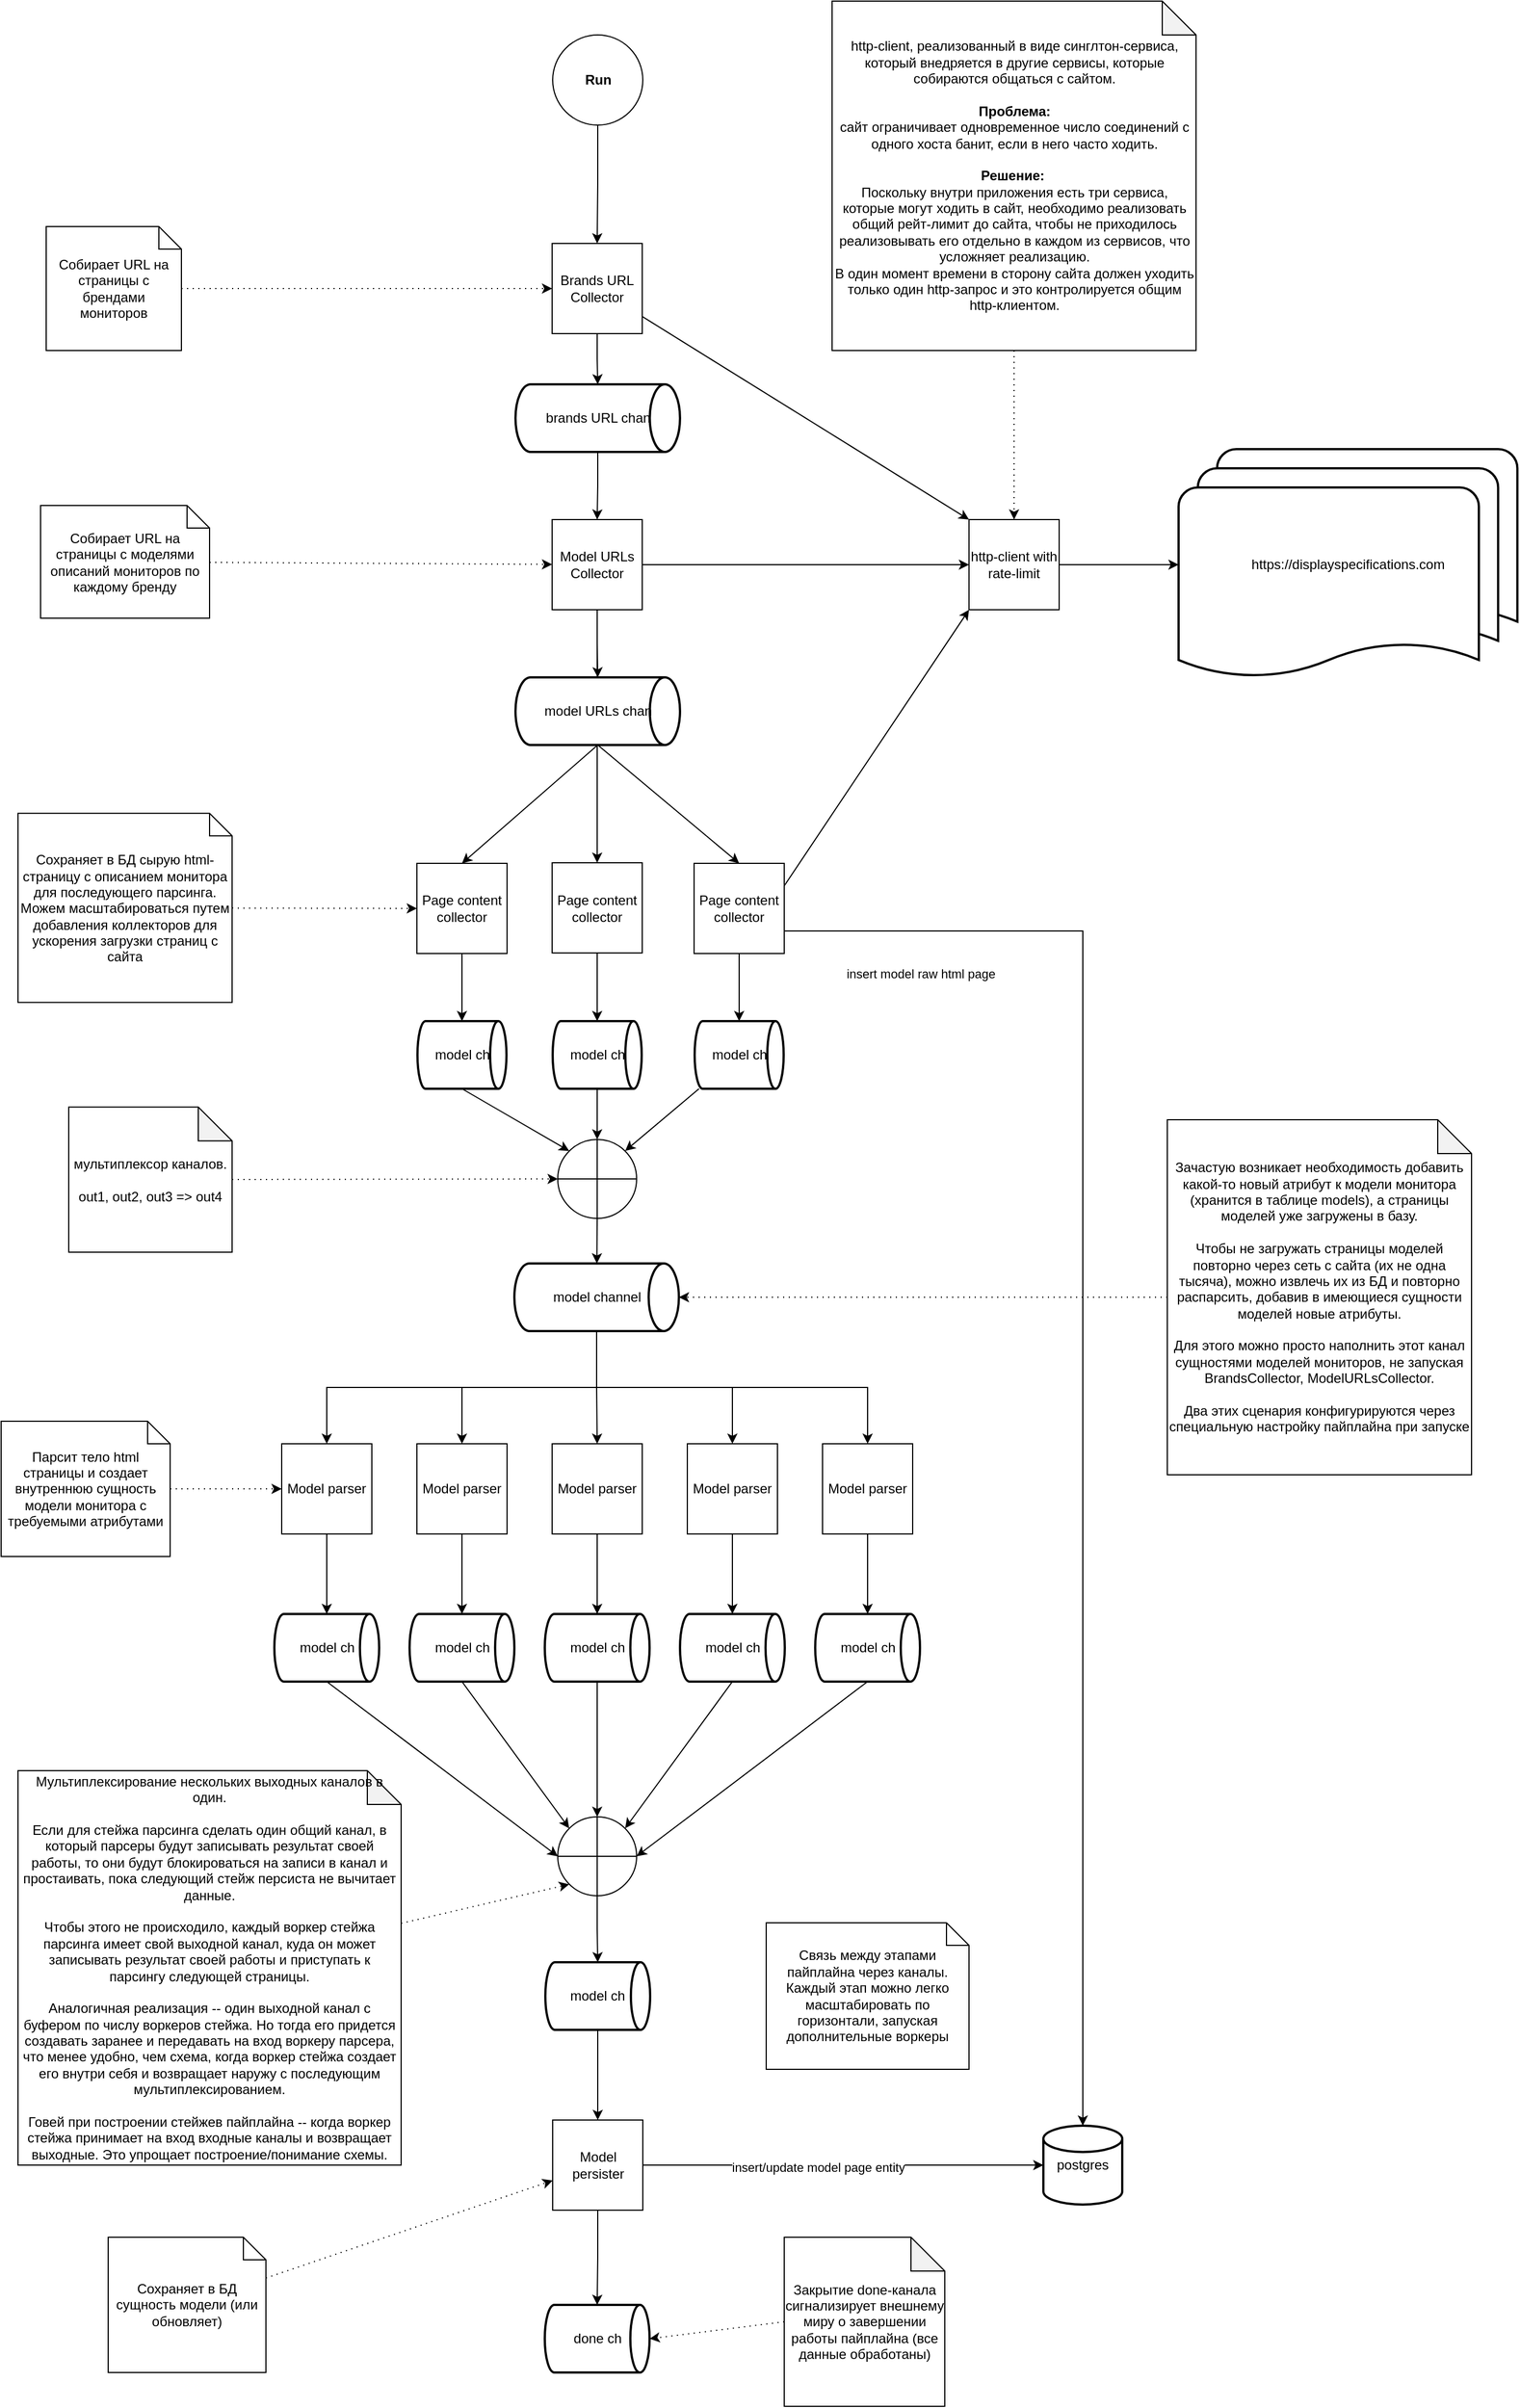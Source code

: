 <mxfile version="21.4.0" type="device">
  <diagram name="Страница 1" id="jV9yJ5Iw43YUvvW95kSO">
    <mxGraphModel dx="1412" dy="2196" grid="1" gridSize="10" guides="1" tooltips="1" connect="1" arrows="1" fold="1" page="1" pageScale="1" pageWidth="827" pageHeight="1169" math="0" shadow="0">
      <root>
        <mxCell id="0" />
        <mxCell id="1" parent="0" />
        <mxCell id="6m8CLDb69LJXBCj5FW6X-7" style="edgeStyle=orthogonalEdgeStyle;rounded=0;orthogonalLoop=1;jettySize=auto;html=1;exitX=0.5;exitY=1;exitDx=0;exitDy=0;entryX=0.5;entryY=0;entryDx=0;entryDy=0;entryPerimeter=0;" parent="1" source="Q8z2hUsK44NVa-dtH0da-1" target="6m8CLDb69LJXBCj5FW6X-6" edge="1">
          <mxGeometry relative="1" as="geometry" />
        </mxCell>
        <mxCell id="6m8CLDb69LJXBCj5FW6X-13" style="rounded=0;orthogonalLoop=1;jettySize=auto;html=1;entryX=0;entryY=0;entryDx=0;entryDy=0;" parent="1" source="Q8z2hUsK44NVa-dtH0da-1" target="6m8CLDb69LJXBCj5FW6X-10" edge="1">
          <mxGeometry relative="1" as="geometry" />
        </mxCell>
        <mxCell id="Q8z2hUsK44NVa-dtH0da-1" value="Brands URL Collector" style="whiteSpace=wrap;html=1;aspect=fixed;" parent="1" vertex="1">
          <mxGeometry x="494" y="-135" width="80" height="80" as="geometry" />
        </mxCell>
        <mxCell id="Q8z2hUsK44NVa-dtH0da-12" style="rounded=0;orthogonalLoop=1;jettySize=auto;html=1;exitX=0.5;exitY=1;exitDx=0;exitDy=0;entryX=0.5;entryY=0;entryDx=0;entryDy=0;" parent="1" source="Q8z2hUsK44NVa-dtH0da-2" target="Q8z2hUsK44NVa-dtH0da-3" edge="1">
          <mxGeometry relative="1" as="geometry" />
        </mxCell>
        <mxCell id="Q8z2hUsK44NVa-dtH0da-55" style="rounded=0;orthogonalLoop=1;jettySize=auto;html=1;exitX=0.5;exitY=1;exitDx=0;exitDy=0;entryX=0.5;entryY=0;entryDx=0;entryDy=0;exitPerimeter=0;" parent="1" source="6m8CLDb69LJXBCj5FW6X-4" target="Q8z2hUsK44NVa-dtH0da-52" edge="1">
          <mxGeometry relative="1" as="geometry" />
        </mxCell>
        <mxCell id="Q8z2hUsK44NVa-dtH0da-56" style="rounded=0;orthogonalLoop=1;jettySize=auto;html=1;exitX=0.5;exitY=1;exitDx=0;exitDy=0;entryX=0.5;entryY=0;entryDx=0;entryDy=0;" parent="1" source="6m8CLDb69LJXBCj5FW6X-4" target="Q8z2hUsK44NVa-dtH0da-53" edge="1">
          <mxGeometry relative="1" as="geometry" />
        </mxCell>
        <mxCell id="6m8CLDb69LJXBCj5FW6X-14" style="edgeStyle=orthogonalEdgeStyle;rounded=0;orthogonalLoop=1;jettySize=auto;html=1;entryX=0;entryY=0.5;entryDx=0;entryDy=0;" parent="1" source="Q8z2hUsK44NVa-dtH0da-2" target="6m8CLDb69LJXBCj5FW6X-10" edge="1">
          <mxGeometry relative="1" as="geometry" />
        </mxCell>
        <mxCell id="Q8z2hUsK44NVa-dtH0da-2" value="Model URLs Collector" style="whiteSpace=wrap;html=1;aspect=fixed;" parent="1" vertex="1">
          <mxGeometry x="494" y="110" width="80" height="80" as="geometry" />
        </mxCell>
        <mxCell id="Q8z2hUsK44NVa-dtH0da-41" style="edgeStyle=orthogonalEdgeStyle;rounded=0;orthogonalLoop=1;jettySize=auto;html=1;exitX=1;exitY=0.75;exitDx=0;exitDy=0;entryX=0.5;entryY=0;entryDx=0;entryDy=0;entryPerimeter=0;" parent="1" source="Q8z2hUsK44NVa-dtH0da-53" target="Q8z2hUsK44NVa-dtH0da-39" edge="1">
          <mxGeometry relative="1" as="geometry" />
        </mxCell>
        <mxCell id="Q8z2hUsK44NVa-dtH0da-44" value="insert model raw html page" style="edgeLabel;html=1;align=center;verticalAlign=middle;resizable=0;points=[];" parent="Q8z2hUsK44NVa-dtH0da-41" vertex="1" connectable="0">
          <mxGeometry x="-0.499" y="1" relative="1" as="geometry">
            <mxPoint x="-145" y="-29" as="offset" />
          </mxGeometry>
        </mxCell>
        <mxCell id="jEqP6USDweVefn3_BQk9-12" style="edgeStyle=orthogonalEdgeStyle;rounded=0;orthogonalLoop=1;jettySize=auto;html=1;exitX=0.5;exitY=1;exitDx=0;exitDy=0;" edge="1" parent="1" source="Q8z2hUsK44NVa-dtH0da-3" target="jEqP6USDweVefn3_BQk9-2">
          <mxGeometry relative="1" as="geometry" />
        </mxCell>
        <mxCell id="Q8z2hUsK44NVa-dtH0da-3" value="Page content collector" style="whiteSpace=wrap;html=1;aspect=fixed;" parent="1" vertex="1">
          <mxGeometry x="494" y="414.5" width="80" height="80" as="geometry" />
        </mxCell>
        <mxCell id="Q8z2hUsK44NVa-dtH0da-84" style="edgeStyle=orthogonalEdgeStyle;rounded=0;orthogonalLoop=1;jettySize=auto;html=1;exitX=0.5;exitY=1;exitDx=0;exitDy=0;entryX=0.5;entryY=0;entryDx=0;entryDy=0;entryPerimeter=0;" parent="1" source="Q8z2hUsK44NVa-dtH0da-4" target="Q8z2hUsK44NVa-dtH0da-68" edge="1">
          <mxGeometry relative="1" as="geometry" />
        </mxCell>
        <mxCell id="Q8z2hUsK44NVa-dtH0da-4" value="Model parser" style="whiteSpace=wrap;html=1;aspect=fixed;" parent="1" vertex="1">
          <mxGeometry x="254" y="930" width="80" height="80" as="geometry" />
        </mxCell>
        <mxCell id="Q8z2hUsK44NVa-dtH0da-85" style="edgeStyle=orthogonalEdgeStyle;rounded=0;orthogonalLoop=1;jettySize=auto;html=1;exitX=0.5;exitY=1;exitDx=0;exitDy=0;entryX=0.5;entryY=0;entryDx=0;entryDy=0;entryPerimeter=0;" parent="1" source="Q8z2hUsK44NVa-dtH0da-5" target="Q8z2hUsK44NVa-dtH0da-70" edge="1">
          <mxGeometry relative="1" as="geometry" />
        </mxCell>
        <mxCell id="Q8z2hUsK44NVa-dtH0da-5" value="Model parser" style="whiteSpace=wrap;html=1;aspect=fixed;" parent="1" vertex="1">
          <mxGeometry x="374" y="930" width="80" height="80" as="geometry" />
        </mxCell>
        <mxCell id="Q8z2hUsK44NVa-dtH0da-86" style="edgeStyle=orthogonalEdgeStyle;rounded=0;orthogonalLoop=1;jettySize=auto;html=1;exitX=0.5;exitY=1;exitDx=0;exitDy=0;entryX=0.5;entryY=0;entryDx=0;entryDy=0;entryPerimeter=0;" parent="1" source="Q8z2hUsK44NVa-dtH0da-6" target="Q8z2hUsK44NVa-dtH0da-71" edge="1">
          <mxGeometry relative="1" as="geometry" />
        </mxCell>
        <mxCell id="Q8z2hUsK44NVa-dtH0da-6" value="Model parser" style="whiteSpace=wrap;html=1;aspect=fixed;" parent="1" vertex="1">
          <mxGeometry x="494" y="930" width="80" height="80" as="geometry" />
        </mxCell>
        <mxCell id="Q8z2hUsK44NVa-dtH0da-87" style="edgeStyle=orthogonalEdgeStyle;rounded=0;orthogonalLoop=1;jettySize=auto;html=1;exitX=0.5;exitY=1;exitDx=0;exitDy=0;entryX=0.5;entryY=0;entryDx=0;entryDy=0;entryPerimeter=0;" parent="1" source="Q8z2hUsK44NVa-dtH0da-7" target="Q8z2hUsK44NVa-dtH0da-72" edge="1">
          <mxGeometry relative="1" as="geometry" />
        </mxCell>
        <mxCell id="Q8z2hUsK44NVa-dtH0da-7" value="Model parser" style="whiteSpace=wrap;html=1;aspect=fixed;" parent="1" vertex="1">
          <mxGeometry x="614" y="930" width="80" height="80" as="geometry" />
        </mxCell>
        <mxCell id="Q8z2hUsK44NVa-dtH0da-88" style="edgeStyle=orthogonalEdgeStyle;rounded=0;orthogonalLoop=1;jettySize=auto;html=1;exitX=0.5;exitY=1;exitDx=0;exitDy=0;entryX=0.5;entryY=0;entryDx=0;entryDy=0;entryPerimeter=0;" parent="1" source="Q8z2hUsK44NVa-dtH0da-8" target="Q8z2hUsK44NVa-dtH0da-73" edge="1">
          <mxGeometry relative="1" as="geometry" />
        </mxCell>
        <mxCell id="Q8z2hUsK44NVa-dtH0da-8" value="Model parser" style="whiteSpace=wrap;html=1;aspect=fixed;" parent="1" vertex="1">
          <mxGeometry x="734" y="930" width="80" height="80" as="geometry" />
        </mxCell>
        <mxCell id="Q8z2hUsK44NVa-dtH0da-40" style="edgeStyle=orthogonalEdgeStyle;rounded=0;orthogonalLoop=1;jettySize=auto;html=1;exitX=1;exitY=0.5;exitDx=0;exitDy=0;" parent="1" source="Q8z2hUsK44NVa-dtH0da-9" target="Q8z2hUsK44NVa-dtH0da-39" edge="1">
          <mxGeometry relative="1" as="geometry" />
        </mxCell>
        <mxCell id="Q8z2hUsK44NVa-dtH0da-42" value="insert/update model page entity" style="edgeLabel;html=1;align=center;verticalAlign=middle;resizable=0;points=[];" parent="Q8z2hUsK44NVa-dtH0da-40" vertex="1" connectable="0">
          <mxGeometry x="-0.129" y="-2" relative="1" as="geometry">
            <mxPoint as="offset" />
          </mxGeometry>
        </mxCell>
        <mxCell id="moRboGbSg9CiqHO73stz-2" style="edgeStyle=orthogonalEdgeStyle;rounded=0;orthogonalLoop=1;jettySize=auto;html=1;exitX=0.5;exitY=1;exitDx=0;exitDy=0;entryX=0.5;entryY=0;entryDx=0;entryDy=0;entryPerimeter=0;" parent="1" source="Q8z2hUsK44NVa-dtH0da-9" target="moRboGbSg9CiqHO73stz-1" edge="1">
          <mxGeometry relative="1" as="geometry" />
        </mxCell>
        <mxCell id="Q8z2hUsK44NVa-dtH0da-9" value="Model persister" style="whiteSpace=wrap;html=1;aspect=fixed;" parent="1" vertex="1">
          <mxGeometry x="494.5" y="1530" width="80" height="80" as="geometry" />
        </mxCell>
        <mxCell id="Q8z2hUsK44NVa-dtH0da-27" style="rounded=0;orthogonalLoop=1;jettySize=auto;html=1;dashed=1;dashPattern=1 4;" parent="1" source="Q8z2hUsK44NVa-dtH0da-26" target="Q8z2hUsK44NVa-dtH0da-1" edge="1">
          <mxGeometry relative="1" as="geometry" />
        </mxCell>
        <mxCell id="Q8z2hUsK44NVa-dtH0da-26" value="Собирает URL на страницы с брендами мониторов" style="shape=note;size=20;whiteSpace=wrap;html=1;" parent="1" vertex="1">
          <mxGeometry x="45" y="-150" width="120" height="110" as="geometry" />
        </mxCell>
        <mxCell id="Q8z2hUsK44NVa-dtH0da-29" style="rounded=0;orthogonalLoop=1;jettySize=auto;html=1;dashed=1;dashPattern=1 4;" parent="1" source="Q8z2hUsK44NVa-dtH0da-28" target="Q8z2hUsK44NVa-dtH0da-2" edge="1">
          <mxGeometry relative="1" as="geometry" />
        </mxCell>
        <mxCell id="Q8z2hUsK44NVa-dtH0da-28" value="Собирает URL на страницы с моделями описаний мониторов по каждому бренду" style="shape=note;size=20;whiteSpace=wrap;html=1;" parent="1" vertex="1">
          <mxGeometry x="40" y="97.5" width="150" height="100" as="geometry" />
        </mxCell>
        <mxCell id="Q8z2hUsK44NVa-dtH0da-31" style="rounded=0;orthogonalLoop=1;jettySize=auto;html=1;dashed=1;dashPattern=1 4;entryX=0;entryY=0.5;entryDx=0;entryDy=0;" parent="1" source="Q8z2hUsK44NVa-dtH0da-30" target="Q8z2hUsK44NVa-dtH0da-52" edge="1">
          <mxGeometry relative="1" as="geometry">
            <mxPoint x="360" y="630" as="targetPoint" />
          </mxGeometry>
        </mxCell>
        <mxCell id="Q8z2hUsK44NVa-dtH0da-30" value="Сохраняет в БД сырую html-страницу с описанием монитора для последующего парсинга.&lt;br&gt;Можем масштабироваться путем добавления коллекторов для ускорения загрузки страниц с сайта" style="shape=note;size=20;whiteSpace=wrap;html=1;" parent="1" vertex="1">
          <mxGeometry x="20" y="370.63" width="190" height="167.75" as="geometry" />
        </mxCell>
        <mxCell id="Q8z2hUsK44NVa-dtH0da-34" style="edgeStyle=orthogonalEdgeStyle;rounded=0;orthogonalLoop=1;jettySize=auto;html=1;entryX=0;entryY=0.5;entryDx=0;entryDy=0;dashed=1;dashPattern=1 4;" parent="1" source="Q8z2hUsK44NVa-dtH0da-32" target="Q8z2hUsK44NVa-dtH0da-4" edge="1">
          <mxGeometry relative="1" as="geometry" />
        </mxCell>
        <mxCell id="Q8z2hUsK44NVa-dtH0da-32" value="Парсит тело html страницы и создает внутреннюю сущность модели монитора с требуемыми атрибутами" style="shape=note;size=20;whiteSpace=wrap;html=1;" parent="1" vertex="1">
          <mxGeometry x="5" y="910" width="150" height="120" as="geometry" />
        </mxCell>
        <mxCell id="Q8z2hUsK44NVa-dtH0da-93" style="rounded=0;orthogonalLoop=1;jettySize=auto;html=1;dashed=1;dashPattern=1 4;" parent="1" source="Q8z2hUsK44NVa-dtH0da-35" target="Q8z2hUsK44NVa-dtH0da-9" edge="1">
          <mxGeometry relative="1" as="geometry" />
        </mxCell>
        <mxCell id="Q8z2hUsK44NVa-dtH0da-35" value="Сохраняет в БД сущность модели (или обновляет)" style="shape=note;size=20;whiteSpace=wrap;html=1;" parent="1" vertex="1">
          <mxGeometry x="100" y="1634" width="140" height="120" as="geometry" />
        </mxCell>
        <mxCell id="Q8z2hUsK44NVa-dtH0da-37" value="Связь между этапами пайплайна через каналы. Каждый этап можно легко масштабировать по горизонтали, запуская дополнительные воркеры" style="shape=note;size=20;whiteSpace=wrap;html=1;" parent="1" vertex="1">
          <mxGeometry x="684" y="1355" width="180" height="130" as="geometry" />
        </mxCell>
        <mxCell id="Q8z2hUsK44NVa-dtH0da-39" value="postgres" style="strokeWidth=2;html=1;shape=mxgraph.flowchart.database;whiteSpace=wrap;" parent="1" vertex="1">
          <mxGeometry x="930" y="1535" width="70" height="70" as="geometry" />
        </mxCell>
        <mxCell id="jEqP6USDweVefn3_BQk9-11" style="edgeStyle=orthogonalEdgeStyle;rounded=0;orthogonalLoop=1;jettySize=auto;html=1;exitX=0.5;exitY=1;exitDx=0;exitDy=0;entryX=0.5;entryY=0;entryDx=0;entryDy=0;entryPerimeter=0;" edge="1" parent="1" source="Q8z2hUsK44NVa-dtH0da-52" target="jEqP6USDweVefn3_BQk9-1">
          <mxGeometry relative="1" as="geometry" />
        </mxCell>
        <mxCell id="Q8z2hUsK44NVa-dtH0da-52" value="Page content collector" style="whiteSpace=wrap;html=1;aspect=fixed;" parent="1" vertex="1">
          <mxGeometry x="374" y="415" width="80" height="80" as="geometry" />
        </mxCell>
        <mxCell id="6m8CLDb69LJXBCj5FW6X-15" style="rounded=0;orthogonalLoop=1;jettySize=auto;html=1;exitX=1;exitY=0.25;exitDx=0;exitDy=0;entryX=0;entryY=1;entryDx=0;entryDy=0;" parent="1" source="Q8z2hUsK44NVa-dtH0da-53" target="6m8CLDb69LJXBCj5FW6X-10" edge="1">
          <mxGeometry relative="1" as="geometry" />
        </mxCell>
        <mxCell id="jEqP6USDweVefn3_BQk9-13" style="edgeStyle=orthogonalEdgeStyle;rounded=0;orthogonalLoop=1;jettySize=auto;html=1;exitX=0.5;exitY=1;exitDx=0;exitDy=0;entryX=0.5;entryY=0;entryDx=0;entryDy=0;entryPerimeter=0;" edge="1" parent="1" source="Q8z2hUsK44NVa-dtH0da-53" target="jEqP6USDweVefn3_BQk9-3">
          <mxGeometry relative="1" as="geometry" />
        </mxCell>
        <mxCell id="Q8z2hUsK44NVa-dtH0da-53" value="Page content collector" style="whiteSpace=wrap;html=1;aspect=fixed;" parent="1" vertex="1">
          <mxGeometry x="620" y="415" width="80" height="80" as="geometry" />
        </mxCell>
        <mxCell id="Q8z2hUsK44NVa-dtH0da-62" style="edgeStyle=orthogonalEdgeStyle;rounded=0;orthogonalLoop=1;jettySize=auto;html=1;exitX=0.5;exitY=1;exitDx=0;exitDy=0;exitPerimeter=0;entryX=0.5;entryY=0;entryDx=0;entryDy=0;" parent="1" source="Q8z2hUsK44NVa-dtH0da-61" target="Q8z2hUsK44NVa-dtH0da-4" edge="1">
          <mxGeometry relative="1" as="geometry" />
        </mxCell>
        <mxCell id="Q8z2hUsK44NVa-dtH0da-63" style="edgeStyle=orthogonalEdgeStyle;rounded=0;orthogonalLoop=1;jettySize=auto;html=1;exitX=0.5;exitY=1;exitDx=0;exitDy=0;exitPerimeter=0;entryX=0.5;entryY=0;entryDx=0;entryDy=0;" parent="1" source="Q8z2hUsK44NVa-dtH0da-61" target="Q8z2hUsK44NVa-dtH0da-5" edge="1">
          <mxGeometry relative="1" as="geometry" />
        </mxCell>
        <mxCell id="Q8z2hUsK44NVa-dtH0da-64" style="edgeStyle=orthogonalEdgeStyle;rounded=0;orthogonalLoop=1;jettySize=auto;html=1;exitX=0.5;exitY=1;exitDx=0;exitDy=0;exitPerimeter=0;" parent="1" source="Q8z2hUsK44NVa-dtH0da-61" target="Q8z2hUsK44NVa-dtH0da-6" edge="1">
          <mxGeometry relative="1" as="geometry" />
        </mxCell>
        <mxCell id="Q8z2hUsK44NVa-dtH0da-65" style="edgeStyle=orthogonalEdgeStyle;rounded=0;orthogonalLoop=1;jettySize=auto;html=1;exitX=0.5;exitY=1;exitDx=0;exitDy=0;exitPerimeter=0;entryX=0.5;entryY=0;entryDx=0;entryDy=0;" parent="1" source="Q8z2hUsK44NVa-dtH0da-61" target="Q8z2hUsK44NVa-dtH0da-7" edge="1">
          <mxGeometry relative="1" as="geometry" />
        </mxCell>
        <mxCell id="Q8z2hUsK44NVa-dtH0da-66" style="edgeStyle=orthogonalEdgeStyle;rounded=0;orthogonalLoop=1;jettySize=auto;html=1;exitX=0.5;exitY=1;exitDx=0;exitDy=0;exitPerimeter=0;" parent="1" source="Q8z2hUsK44NVa-dtH0da-61" target="Q8z2hUsK44NVa-dtH0da-8" edge="1">
          <mxGeometry relative="1" as="geometry" />
        </mxCell>
        <mxCell id="Q8z2hUsK44NVa-dtH0da-61" value="model channel" style="strokeWidth=2;html=1;shape=mxgraph.flowchart.direct_data;whiteSpace=wrap;" parent="1" vertex="1">
          <mxGeometry x="460.5" y="770" width="146" height="60" as="geometry" />
        </mxCell>
        <mxCell id="Q8z2hUsK44NVa-dtH0da-82" style="edgeStyle=orthogonalEdgeStyle;rounded=0;orthogonalLoop=1;jettySize=auto;html=1;exitX=0.5;exitY=1;exitDx=0;exitDy=0;exitPerimeter=0;entryX=0.5;entryY=0;entryDx=0;entryDy=0;entryPerimeter=0;" parent="1" source="Q8z2hUsK44NVa-dtH0da-67" target="Q8z2hUsK44NVa-dtH0da-80" edge="1">
          <mxGeometry relative="1" as="geometry" />
        </mxCell>
        <mxCell id="Q8z2hUsK44NVa-dtH0da-67" value="" style="verticalLabelPosition=bottom;verticalAlign=top;html=1;shape=mxgraph.flowchart.summing_function;" parent="1" vertex="1">
          <mxGeometry x="499" y="1261" width="70" height="70" as="geometry" />
        </mxCell>
        <mxCell id="Q8z2hUsK44NVa-dtH0da-74" style="rounded=0;orthogonalLoop=1;jettySize=auto;html=1;exitX=0.5;exitY=1;exitDx=0;exitDy=0;exitPerimeter=0;entryX=0;entryY=0.5;entryDx=0;entryDy=0;entryPerimeter=0;" parent="1" source="Q8z2hUsK44NVa-dtH0da-68" target="Q8z2hUsK44NVa-dtH0da-67" edge="1">
          <mxGeometry relative="1" as="geometry">
            <mxPoint x="534" y="1260" as="targetPoint" />
          </mxGeometry>
        </mxCell>
        <mxCell id="Q8z2hUsK44NVa-dtH0da-68" value="model ch" style="strokeWidth=2;html=1;shape=mxgraph.flowchart.direct_data;whiteSpace=wrap;" parent="1" vertex="1">
          <mxGeometry x="247.5" y="1081" width="93" height="60" as="geometry" />
        </mxCell>
        <mxCell id="Q8z2hUsK44NVa-dtH0da-83" style="rounded=0;orthogonalLoop=1;jettySize=auto;html=1;exitX=0.5;exitY=1;exitDx=0;exitDy=0;exitPerimeter=0;entryX=0.145;entryY=0.145;entryDx=0;entryDy=0;entryPerimeter=0;" parent="1" source="Q8z2hUsK44NVa-dtH0da-70" target="Q8z2hUsK44NVa-dtH0da-67" edge="1">
          <mxGeometry relative="1" as="geometry" />
        </mxCell>
        <mxCell id="Q8z2hUsK44NVa-dtH0da-70" value="model ch" style="strokeWidth=2;html=1;shape=mxgraph.flowchart.direct_data;whiteSpace=wrap;" parent="1" vertex="1">
          <mxGeometry x="367.5" y="1081" width="93" height="60" as="geometry" />
        </mxCell>
        <mxCell id="Q8z2hUsK44NVa-dtH0da-76" style="edgeStyle=orthogonalEdgeStyle;rounded=0;orthogonalLoop=1;jettySize=auto;html=1;exitX=0.5;exitY=1;exitDx=0;exitDy=0;exitPerimeter=0;entryX=0.5;entryY=0;entryDx=0;entryDy=0;entryPerimeter=0;" parent="1" source="Q8z2hUsK44NVa-dtH0da-71" target="Q8z2hUsK44NVa-dtH0da-67" edge="1">
          <mxGeometry relative="1" as="geometry" />
        </mxCell>
        <mxCell id="Q8z2hUsK44NVa-dtH0da-71" value="model ch" style="strokeWidth=2;html=1;shape=mxgraph.flowchart.direct_data;whiteSpace=wrap;" parent="1" vertex="1">
          <mxGeometry x="487.5" y="1081" width="93" height="60" as="geometry" />
        </mxCell>
        <mxCell id="Q8z2hUsK44NVa-dtH0da-77" style="rounded=0;orthogonalLoop=1;jettySize=auto;html=1;exitX=0.5;exitY=1;exitDx=0;exitDy=0;exitPerimeter=0;entryX=0.855;entryY=0.145;entryDx=0;entryDy=0;entryPerimeter=0;" parent="1" source="Q8z2hUsK44NVa-dtH0da-72" target="Q8z2hUsK44NVa-dtH0da-67" edge="1">
          <mxGeometry relative="1" as="geometry" />
        </mxCell>
        <mxCell id="Q8z2hUsK44NVa-dtH0da-72" value="model ch" style="strokeWidth=2;html=1;shape=mxgraph.flowchart.direct_data;whiteSpace=wrap;" parent="1" vertex="1">
          <mxGeometry x="607.5" y="1081" width="93" height="60" as="geometry" />
        </mxCell>
        <mxCell id="Q8z2hUsK44NVa-dtH0da-78" style="rounded=0;orthogonalLoop=1;jettySize=auto;html=1;exitX=0.5;exitY=1;exitDx=0;exitDy=0;exitPerimeter=0;entryX=1;entryY=0.5;entryDx=0;entryDy=0;entryPerimeter=0;" parent="1" source="Q8z2hUsK44NVa-dtH0da-73" target="Q8z2hUsK44NVa-dtH0da-67" edge="1">
          <mxGeometry relative="1" as="geometry" />
        </mxCell>
        <mxCell id="Q8z2hUsK44NVa-dtH0da-73" value="model ch" style="strokeWidth=2;html=1;shape=mxgraph.flowchart.direct_data;whiteSpace=wrap;" parent="1" vertex="1">
          <mxGeometry x="727.5" y="1081" width="93" height="60" as="geometry" />
        </mxCell>
        <mxCell id="Q8z2hUsK44NVa-dtH0da-81" style="edgeStyle=orthogonalEdgeStyle;rounded=0;orthogonalLoop=1;jettySize=auto;html=1;exitX=0.5;exitY=1;exitDx=0;exitDy=0;exitPerimeter=0;entryX=0.5;entryY=0;entryDx=0;entryDy=0;" parent="1" source="Q8z2hUsK44NVa-dtH0da-80" target="Q8z2hUsK44NVa-dtH0da-9" edge="1">
          <mxGeometry relative="1" as="geometry" />
        </mxCell>
        <mxCell id="Q8z2hUsK44NVa-dtH0da-80" value="model ch" style="strokeWidth=2;html=1;shape=mxgraph.flowchart.direct_data;whiteSpace=wrap;" parent="1" vertex="1">
          <mxGeometry x="488" y="1390" width="93" height="60" as="geometry" />
        </mxCell>
        <mxCell id="Q8z2hUsK44NVa-dtH0da-90" style="rounded=0;orthogonalLoop=1;jettySize=auto;html=1;entryX=0.145;entryY=0.855;entryDx=0;entryDy=0;entryPerimeter=0;dashed=1;dashPattern=1 4;" parent="1" source="Q8z2hUsK44NVa-dtH0da-89" target="Q8z2hUsK44NVa-dtH0da-67" edge="1">
          <mxGeometry relative="1" as="geometry" />
        </mxCell>
        <mxCell id="Q8z2hUsK44NVa-dtH0da-89" value="Мультиплексирование нескольких выходных каналов в один.&lt;br&gt;&lt;br&gt;Если для стейжа парсинга сделать один общий канал, в который парсеры будут записывать результат своей работы, то они будут блокироваться на записи в канал и простаивать, пока следующий стейж персиста не вычитает данные.&lt;br&gt;&lt;br&gt;Чтобы этого не происходило, каждый воркер стейжа парсинга имеет свой выходной канал, куда он может записывать результат своей работы и приступать к парсингу следующей страницы.&lt;br&gt;&lt;br&gt;Аналогичная реализация -- один выходной канал с буфером по числу воркеров стейжа. Но тогда его придется создавать заранее и передавать на вход воркеру парсера, что менее удобно, чем схема, когда воркер стейжа создает его внутри себя и возвращает наружу с последующим мультиплексированием.&lt;br&gt;&lt;br&gt;Говей при построении стейжев пайплайна -- когда воркер стейжа принимает на вход входные каналы и возвращает выходные. Это упрощает построение/понимание схемы." style="shape=note;whiteSpace=wrap;html=1;backgroundOutline=1;darkOpacity=0.05;" parent="1" vertex="1">
          <mxGeometry x="20" y="1220" width="340" height="350" as="geometry" />
        </mxCell>
        <mxCell id="Q8z2hUsK44NVa-dtH0da-98" value="https://displayspecifications.com" style="strokeWidth=2;html=1;shape=mxgraph.flowchart.multi-document;whiteSpace=wrap;" parent="1" vertex="1">
          <mxGeometry x="1050" y="47.5" width="300.67" height="205" as="geometry" />
        </mxCell>
        <mxCell id="6m8CLDb69LJXBCj5FW6X-5" value="" style="edgeStyle=orthogonalEdgeStyle;rounded=0;orthogonalLoop=1;jettySize=auto;html=1;exitX=0.5;exitY=1;exitDx=0;exitDy=0;" parent="1" source="Q8z2hUsK44NVa-dtH0da-2" target="6m8CLDb69LJXBCj5FW6X-4" edge="1">
          <mxGeometry relative="1" as="geometry">
            <mxPoint x="534" y="470" as="sourcePoint" />
            <mxPoint x="660" y="585" as="targetPoint" />
          </mxGeometry>
        </mxCell>
        <mxCell id="6m8CLDb69LJXBCj5FW6X-4" value="model URLs chan" style="strokeWidth=2;html=1;shape=mxgraph.flowchart.direct_data;whiteSpace=wrap;" parent="1" vertex="1">
          <mxGeometry x="461.5" y="250" width="146" height="60" as="geometry" />
        </mxCell>
        <mxCell id="6m8CLDb69LJXBCj5FW6X-8" style="edgeStyle=orthogonalEdgeStyle;rounded=0;orthogonalLoop=1;jettySize=auto;html=1;exitX=0.5;exitY=1;exitDx=0;exitDy=0;exitPerimeter=0;entryX=0.5;entryY=0;entryDx=0;entryDy=0;" parent="1" source="6m8CLDb69LJXBCj5FW6X-6" target="Q8z2hUsK44NVa-dtH0da-2" edge="1">
          <mxGeometry relative="1" as="geometry" />
        </mxCell>
        <mxCell id="6m8CLDb69LJXBCj5FW6X-6" value="brands URL chan" style="strokeWidth=2;html=1;shape=mxgraph.flowchart.direct_data;whiteSpace=wrap;" parent="1" vertex="1">
          <mxGeometry x="461.5" y="-10" width="146" height="60" as="geometry" />
        </mxCell>
        <mxCell id="6m8CLDb69LJXBCj5FW6X-12" style="edgeStyle=orthogonalEdgeStyle;rounded=0;orthogonalLoop=1;jettySize=auto;html=1;entryX=0;entryY=0.5;entryDx=0;entryDy=0;entryPerimeter=0;" parent="1" source="6m8CLDb69LJXBCj5FW6X-10" target="Q8z2hUsK44NVa-dtH0da-98" edge="1">
          <mxGeometry relative="1" as="geometry" />
        </mxCell>
        <mxCell id="6m8CLDb69LJXBCj5FW6X-10" value="http-client with rate-limit" style="whiteSpace=wrap;html=1;aspect=fixed;" parent="1" vertex="1">
          <mxGeometry x="864" y="110" width="80" height="80" as="geometry" />
        </mxCell>
        <mxCell id="6m8CLDb69LJXBCj5FW6X-17" style="edgeStyle=orthogonalEdgeStyle;rounded=0;orthogonalLoop=1;jettySize=auto;html=1;dashed=1;dashPattern=1 4;" parent="1" source="6m8CLDb69LJXBCj5FW6X-16" target="Q8z2hUsK44NVa-dtH0da-61" edge="1">
          <mxGeometry relative="1" as="geometry" />
        </mxCell>
        <mxCell id="6m8CLDb69LJXBCj5FW6X-16" value="Зачастую возникает необходимость добавить какой-то новый атрибут к модели монитора (хранится в таблице models), а страницы моделей уже загружены в базу.&lt;br&gt;&lt;br&gt;Чтобы не загружать страницы моделей повторно через сеть с сайта (их не одна тысяча), можно извлечь их из БД и повторно распарсить, добавив в имеющиеся сущности моделей новые атрибуты.&lt;br&gt;&lt;br&gt;Для этого можно просто наполнить этот канал сущностями моделей мониторов, не запуская BrandsCollector, ModelURLsCollector.&lt;br&gt;&lt;br&gt;Два этих сценария конфигурируются через специальную настройку пайплайна при запуске" style="shape=note;whiteSpace=wrap;html=1;backgroundOutline=1;darkOpacity=0.05;" parent="1" vertex="1">
          <mxGeometry x="1040" y="642.5" width="270" height="315" as="geometry" />
        </mxCell>
        <mxCell id="6m8CLDb69LJXBCj5FW6X-20" style="rounded=0;orthogonalLoop=1;jettySize=auto;html=1;dashed=1;dashPattern=1 4;" parent="1" source="6m8CLDb69LJXBCj5FW6X-19" target="6m8CLDb69LJXBCj5FW6X-10" edge="1">
          <mxGeometry relative="1" as="geometry" />
        </mxCell>
        <mxCell id="6m8CLDb69LJXBCj5FW6X-19" value="http-client, реализованный в виде синглтон-сервиса, который внедряется в другие сервисы, которые собираются общаться с сайтом.&lt;br&gt;&lt;br&gt;&lt;b&gt;Проблема:&lt;br&gt;&lt;/b&gt;сайт ограничивает одновременное число соединений с одного хоста банит, если в него часто ходить.&lt;br&gt;&lt;br&gt;&lt;b&gt;Решение:&amp;nbsp;&lt;br&gt;&lt;/b&gt;Поскольку внутри приложения есть три сервиса, которые могут ходить в сайт, необходимо реализовать общий рейт-лимит до сайта, чтобы не приходилось реализовывать его отдельно в каждом из сервисов, что усложняет реализацию.&lt;br&gt;В один момент времени в сторону сайта должен уходить только один http-запрос и это контролируется общим http-клиентом." style="shape=note;whiteSpace=wrap;html=1;backgroundOutline=1;darkOpacity=0.05;" parent="1" vertex="1">
          <mxGeometry x="742.5" y="-350" width="323" height="310" as="geometry" />
        </mxCell>
        <mxCell id="6m8CLDb69LJXBCj5FW6X-22" style="edgeStyle=orthogonalEdgeStyle;rounded=0;orthogonalLoop=1;jettySize=auto;html=1;" parent="1" source="6m8CLDb69LJXBCj5FW6X-21" target="Q8z2hUsK44NVa-dtH0da-1" edge="1">
          <mxGeometry relative="1" as="geometry" />
        </mxCell>
        <mxCell id="6m8CLDb69LJXBCj5FW6X-21" value="&lt;b&gt;Run&lt;/b&gt;" style="ellipse;whiteSpace=wrap;html=1;aspect=fixed;" parent="1" vertex="1">
          <mxGeometry x="494.5" y="-320" width="80" height="80" as="geometry" />
        </mxCell>
        <mxCell id="moRboGbSg9CiqHO73stz-1" value="done ch" style="strokeWidth=2;html=1;shape=mxgraph.flowchart.direct_data;whiteSpace=wrap;" parent="1" vertex="1">
          <mxGeometry x="487.5" y="1694" width="93" height="60" as="geometry" />
        </mxCell>
        <mxCell id="moRboGbSg9CiqHO73stz-5" style="rounded=0;orthogonalLoop=1;jettySize=auto;html=1;exitX=0;exitY=0.5;exitDx=0;exitDy=0;exitPerimeter=0;entryX=1;entryY=0.5;entryDx=0;entryDy=0;entryPerimeter=0;dashed=1;dashPattern=1 4;" parent="1" source="moRboGbSg9CiqHO73stz-3" target="moRboGbSg9CiqHO73stz-1" edge="1">
          <mxGeometry relative="1" as="geometry" />
        </mxCell>
        <mxCell id="moRboGbSg9CiqHO73stz-3" value="Закрытие done-канала сигнализирует внешнему миру о завершении работы пайплайна (все данные обработаны)" style="shape=note;whiteSpace=wrap;html=1;backgroundOutline=1;darkOpacity=0.05;" parent="1" vertex="1">
          <mxGeometry x="700" y="1634" width="142.5" height="150" as="geometry" />
        </mxCell>
        <mxCell id="jEqP6USDweVefn3_BQk9-4" style="rounded=0;orthogonalLoop=1;jettySize=auto;html=1;exitX=0.5;exitY=1;exitDx=0;exitDy=0;exitPerimeter=0;entryX=0.145;entryY=0.145;entryDx=0;entryDy=0;entryPerimeter=0;" edge="1" parent="1" source="jEqP6USDweVefn3_BQk9-1" target="jEqP6USDweVefn3_BQk9-9">
          <mxGeometry relative="1" as="geometry" />
        </mxCell>
        <mxCell id="jEqP6USDweVefn3_BQk9-1" value="model ch" style="strokeWidth=2;html=1;shape=mxgraph.flowchart.direct_data;whiteSpace=wrap;" vertex="1" parent="1">
          <mxGeometry x="374.5" y="555" width="79" height="60" as="geometry" />
        </mxCell>
        <mxCell id="jEqP6USDweVefn3_BQk9-8" style="rounded=0;orthogonalLoop=1;jettySize=auto;html=1;exitX=0.5;exitY=1;exitDx=0;exitDy=0;exitPerimeter=0;" edge="1" parent="1" source="jEqP6USDweVefn3_BQk9-9" target="Q8z2hUsK44NVa-dtH0da-61">
          <mxGeometry relative="1" as="geometry" />
        </mxCell>
        <mxCell id="jEqP6USDweVefn3_BQk9-2" value="model ch" style="strokeWidth=2;html=1;shape=mxgraph.flowchart.direct_data;whiteSpace=wrap;" vertex="1" parent="1">
          <mxGeometry x="494.5" y="555" width="79" height="60" as="geometry" />
        </mxCell>
        <mxCell id="jEqP6USDweVefn3_BQk9-6" style="rounded=0;orthogonalLoop=1;jettySize=auto;html=1;entryX=0.855;entryY=0.145;entryDx=0;entryDy=0;entryPerimeter=0;" edge="1" parent="1" source="jEqP6USDweVefn3_BQk9-3" target="jEqP6USDweVefn3_BQk9-9">
          <mxGeometry relative="1" as="geometry" />
        </mxCell>
        <mxCell id="jEqP6USDweVefn3_BQk9-3" value="model ch" style="strokeWidth=2;html=1;shape=mxgraph.flowchart.direct_data;whiteSpace=wrap;" vertex="1" parent="1">
          <mxGeometry x="620.5" y="555" width="79" height="60" as="geometry" />
        </mxCell>
        <mxCell id="jEqP6USDweVefn3_BQk9-10" value="" style="rounded=0;orthogonalLoop=1;jettySize=auto;html=1;exitX=0.5;exitY=1;exitDx=0;exitDy=0;exitPerimeter=0;" edge="1" parent="1" source="jEqP6USDweVefn3_BQk9-2" target="jEqP6USDweVefn3_BQk9-9">
          <mxGeometry relative="1" as="geometry">
            <mxPoint x="535" y="660" as="sourcePoint" />
            <mxPoint x="533" y="730" as="targetPoint" />
          </mxGeometry>
        </mxCell>
        <mxCell id="jEqP6USDweVefn3_BQk9-9" value="" style="verticalLabelPosition=bottom;verticalAlign=top;html=1;shape=mxgraph.flowchart.summing_function;" vertex="1" parent="1">
          <mxGeometry x="499" y="660" width="70" height="70" as="geometry" />
        </mxCell>
        <mxCell id="jEqP6USDweVefn3_BQk9-15" style="rounded=0;orthogonalLoop=1;jettySize=auto;html=1;entryX=0;entryY=0.5;entryDx=0;entryDy=0;entryPerimeter=0;dashed=1;dashPattern=1 4;" edge="1" parent="1" source="jEqP6USDweVefn3_BQk9-14" target="jEqP6USDweVefn3_BQk9-9">
          <mxGeometry relative="1" as="geometry" />
        </mxCell>
        <mxCell id="jEqP6USDweVefn3_BQk9-14" value="мультиплексор каналов.&lt;br&gt;&lt;br&gt;out1, out2, out3 =&amp;gt; out4" style="shape=note;whiteSpace=wrap;html=1;backgroundOutline=1;darkOpacity=0.05;" vertex="1" parent="1">
          <mxGeometry x="65" y="631.25" width="145" height="128.75" as="geometry" />
        </mxCell>
      </root>
    </mxGraphModel>
  </diagram>
</mxfile>
